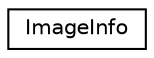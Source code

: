 digraph "Graphical Class Hierarchy"
{
  edge [fontname="Helvetica",fontsize="10",labelfontname="Helvetica",labelfontsize="10"];
  node [fontname="Helvetica",fontsize="10",shape=record];
  rankdir="LR";
  Node0 [label="ImageInfo",height=0.2,width=0.4,color="black", fillcolor="white", style="filled",URL="$structImageInfo.html"];
}
